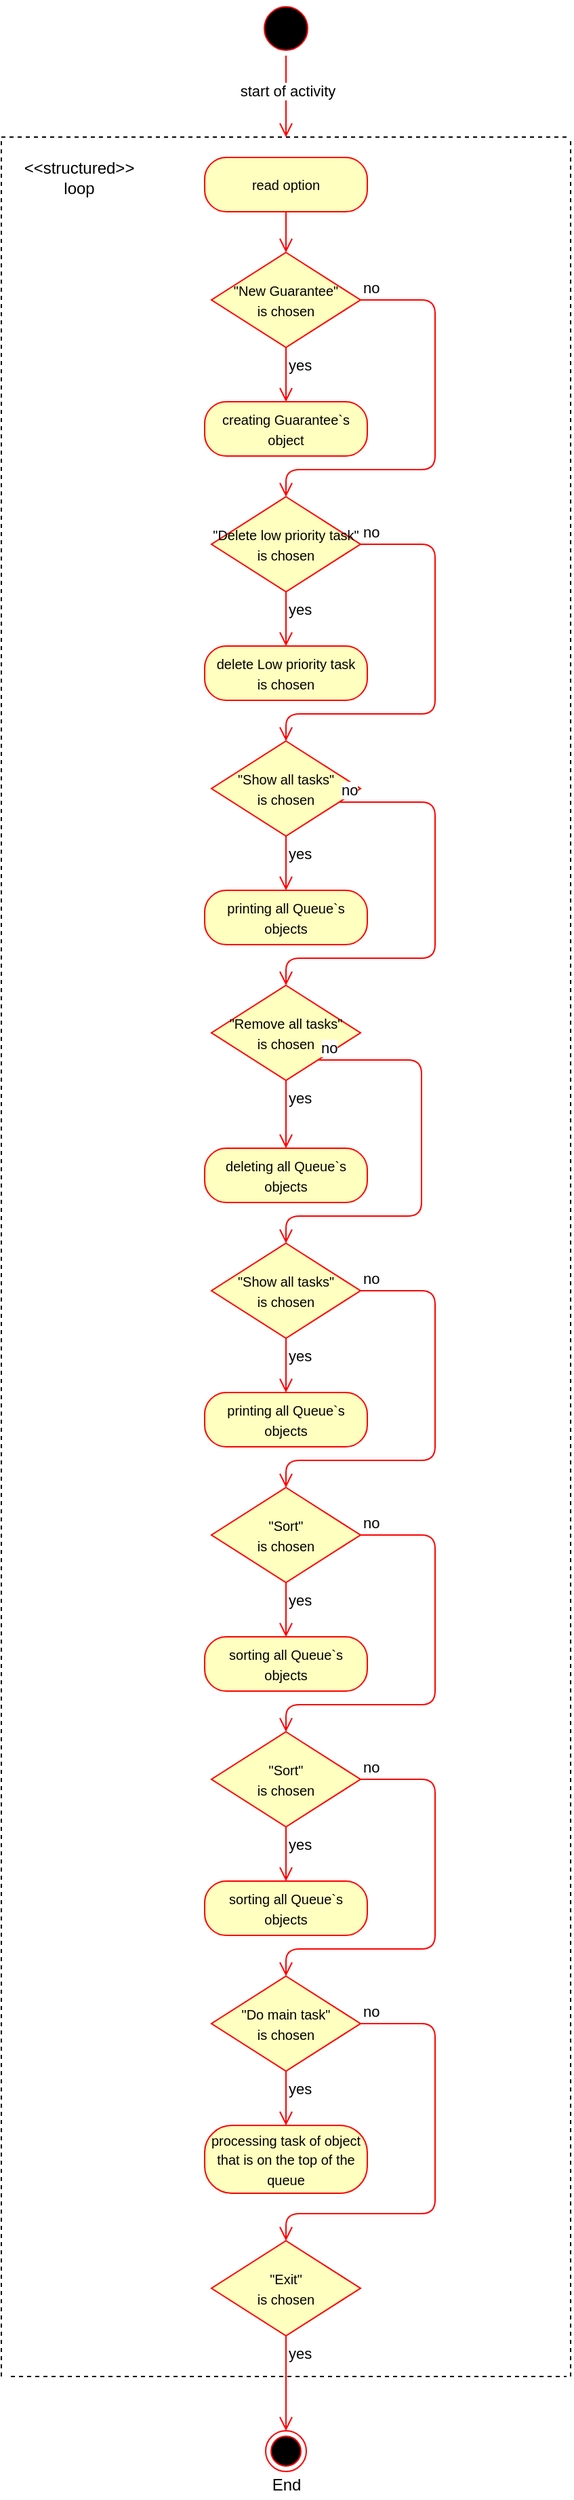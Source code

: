 <mxfile version="13.1.14"><diagram name="Page-1" id="e7e014a7-5840-1c2e-5031-d8a46d1fe8dd"><mxGraphModel dx="1038" dy="548" grid="1" gridSize="10" guides="1" tooltips="1" connect="1" arrows="1" fold="1" page="1" pageScale="1" pageWidth="1169" pageHeight="826" background="#ffffff" math="0" shadow="0"><root><mxCell id="0"/><mxCell id="1" parent="0"/><mxCell id="9oaeHKnsXSRS2Ybpjzr4-43" value="" style="ellipse;html=1;shape=startState;fillColor=#000000;strokeColor=#ff0000;" vertex="1" parent="1"><mxGeometry x="480" y="50" width="40" height="40" as="geometry"/></mxCell><mxCell id="9oaeHKnsXSRS2Ybpjzr4-44" value="" style="edgeStyle=orthogonalEdgeStyle;html=1;verticalAlign=bottom;endArrow=open;endSize=8;strokeColor=#ff0000;" edge="1" source="9oaeHKnsXSRS2Ybpjzr4-43" parent="1"><mxGeometry relative="1" as="geometry"><mxPoint x="500" y="150" as="targetPoint"/></mxGeometry></mxCell><mxCell id="9oaeHKnsXSRS2Ybpjzr4-46" value="start of activity" style="edgeLabel;html=1;align=center;verticalAlign=middle;resizable=0;points=[];" vertex="1" connectable="0" parent="9oaeHKnsXSRS2Ybpjzr4-44"><mxGeometry x="0.24" y="1" relative="1" as="geometry"><mxPoint x="-1" y="-10.86" as="offset"/></mxGeometry></mxCell><mxCell id="9oaeHKnsXSRS2Ybpjzr4-48" value="" style="endArrow=none;dashed=1;html=1;" edge="1" parent="1"><mxGeometry width="50" height="50" relative="1" as="geometry"><mxPoint x="290" y="150" as="sourcePoint"/><mxPoint x="710" y="150" as="targetPoint"/></mxGeometry></mxCell><mxCell id="9oaeHKnsXSRS2Ybpjzr4-49" value="&lt;font style=&quot;font-size: 10px&quot;&gt;read option&lt;/font&gt;" style="rounded=1;whiteSpace=wrap;html=1;arcSize=40;fontColor=#000000;fillColor=#ffffc0;strokeColor=#ff0000;" vertex="1" parent="1"><mxGeometry x="440" y="165" width="120" height="40" as="geometry"/></mxCell><mxCell id="9oaeHKnsXSRS2Ybpjzr4-50" value="" style="edgeStyle=orthogonalEdgeStyle;html=1;verticalAlign=bottom;endArrow=open;endSize=8;strokeColor=#ff0000;entryX=0.5;entryY=0;entryDx=0;entryDy=0;" edge="1" source="9oaeHKnsXSRS2Ybpjzr4-49" parent="1" target="9oaeHKnsXSRS2Ybpjzr4-51"><mxGeometry relative="1" as="geometry"><mxPoint x="500" y="235" as="targetPoint"/></mxGeometry></mxCell><mxCell id="9oaeHKnsXSRS2Ybpjzr4-51" value="&lt;font style=&quot;font-size: 10px&quot;&gt;&quot;New Guarantee&quot;&lt;br&gt;is chosen&lt;/font&gt;" style="rhombus;whiteSpace=wrap;html=1;fillColor=#ffffc0;strokeColor=#ff0000;" vertex="1" parent="1"><mxGeometry x="445" y="235" width="110" height="70" as="geometry"/></mxCell><mxCell id="9oaeHKnsXSRS2Ybpjzr4-52" value="no" style="edgeStyle=orthogonalEdgeStyle;html=1;align=left;verticalAlign=bottom;endArrow=open;endSize=8;strokeColor=#ff0000;entryX=0.5;entryY=0;entryDx=0;entryDy=0;" edge="1" source="9oaeHKnsXSRS2Ybpjzr4-51" parent="1" target="9oaeHKnsXSRS2Ybpjzr4-59"><mxGeometry x="-1" relative="1" as="geometry"><mxPoint x="610" y="425" as="targetPoint"/><Array as="points"><mxPoint x="610" y="270"/><mxPoint x="610" y="395"/><mxPoint x="500" y="395"/></Array></mxGeometry></mxCell><mxCell id="9oaeHKnsXSRS2Ybpjzr4-53" value="yes" style="edgeStyle=orthogonalEdgeStyle;html=1;align=left;verticalAlign=top;endArrow=open;endSize=8;strokeColor=#ff0000;entryX=0.5;entryY=0;entryDx=0;entryDy=0;" edge="1" source="9oaeHKnsXSRS2Ybpjzr4-51" parent="1" target="9oaeHKnsXSRS2Ybpjzr4-55"><mxGeometry x="-1" relative="1" as="geometry"><mxPoint x="500" y="345" as="targetPoint"/></mxGeometry></mxCell><mxCell id="9oaeHKnsXSRS2Ybpjzr4-55" value="&lt;font style=&quot;font-size: 10px&quot;&gt;creating Guarantee`s&lt;br&gt;object&lt;/font&gt;" style="rounded=1;whiteSpace=wrap;html=1;arcSize=40;fontColor=#000000;fillColor=#ffffc0;strokeColor=#ff0000;" vertex="1" parent="1"><mxGeometry x="440" y="345" width="120" height="40" as="geometry"/></mxCell><mxCell id="9oaeHKnsXSRS2Ybpjzr4-57" value="&lt;font style=&quot;font-size: 10px&quot;&gt;delete Low priority task&lt;br&gt;is chosen&lt;/font&gt;" style="rounded=1;whiteSpace=wrap;html=1;arcSize=40;fontColor=#000000;fillColor=#ffffc0;strokeColor=#ff0000;" vertex="1" parent="1"><mxGeometry x="440" y="525" width="120" height="40" as="geometry"/></mxCell><mxCell id="9oaeHKnsXSRS2Ybpjzr4-59" value="&lt;span style=&quot;font-size: 10px&quot;&gt;&quot;Delete low priority task&quot;&lt;/span&gt;&lt;br style=&quot;font-size: 10px&quot;&gt;&lt;span style=&quot;font-size: 10px&quot;&gt;is chosen&lt;/span&gt;" style="rhombus;whiteSpace=wrap;html=1;fillColor=#ffffc0;strokeColor=#ff0000;" vertex="1" parent="1"><mxGeometry x="445" y="415" width="110" height="70" as="geometry"/></mxCell><mxCell id="9oaeHKnsXSRS2Ybpjzr4-60" value="no" style="edgeStyle=orthogonalEdgeStyle;html=1;align=left;verticalAlign=bottom;endArrow=open;endSize=8;strokeColor=#ff0000;entryX=0.5;entryY=0;entryDx=0;entryDy=0;" edge="1" source="9oaeHKnsXSRS2Ybpjzr4-59" parent="1" target="9oaeHKnsXSRS2Ybpjzr4-64"><mxGeometry x="-1" relative="1" as="geometry"><mxPoint x="610" y="677.0" as="targetPoint"/><Array as="points"><mxPoint x="610" y="450"/><mxPoint x="610" y="575"/><mxPoint x="500" y="575"/></Array></mxGeometry></mxCell><mxCell id="9oaeHKnsXSRS2Ybpjzr4-61" value="yes" style="edgeStyle=orthogonalEdgeStyle;html=1;align=left;verticalAlign=top;endArrow=open;endSize=8;strokeColor=#ff0000;entryX=0.5;entryY=0;entryDx=0;entryDy=0;" edge="1" source="9oaeHKnsXSRS2Ybpjzr4-59" parent="1" target="9oaeHKnsXSRS2Ybpjzr4-57"><mxGeometry x="-1" relative="1" as="geometry"><mxPoint x="500" y="555" as="targetPoint"/></mxGeometry></mxCell><mxCell id="9oaeHKnsXSRS2Ybpjzr4-62" value="&lt;span style=&quot;font-size: 10px&quot;&gt;printing all Queue`s&lt;/span&gt;&lt;br style=&quot;font-size: 10px&quot;&gt;&lt;span style=&quot;font-size: 10px&quot;&gt;objects&lt;/span&gt;" style="rounded=1;whiteSpace=wrap;html=1;arcSize=40;fontColor=#000000;fillColor=#ffffc0;strokeColor=#ff0000;" vertex="1" parent="1"><mxGeometry x="440" y="705" width="120" height="40" as="geometry"/></mxCell><mxCell id="9oaeHKnsXSRS2Ybpjzr4-64" value="&lt;span style=&quot;font-size: 10px&quot;&gt;&quot;Show all tasks&quot;&lt;br&gt;&lt;/span&gt;&lt;font style=&quot;font-size: 10px&quot;&gt;is chosen&lt;/font&gt;" style="rhombus;whiteSpace=wrap;html=1;fillColor=#ffffc0;strokeColor=#ff0000;" vertex="1" parent="1"><mxGeometry x="445" y="595" width="110" height="70" as="geometry"/></mxCell><mxCell id="9oaeHKnsXSRS2Ybpjzr4-65" value="no" style="edgeStyle=orthogonalEdgeStyle;html=1;align=left;verticalAlign=bottom;endArrow=open;endSize=8;strokeColor=#ff0000;" edge="1" source="9oaeHKnsXSRS2Ybpjzr4-64" parent="1" target="9oaeHKnsXSRS2Ybpjzr4-69"><mxGeometry x="-1" relative="1" as="geometry"><mxPoint x="610" y="887.0" as="targetPoint"/><Array as="points"><mxPoint x="610" y="640"/><mxPoint x="610" y="755"/><mxPoint x="500" y="755"/></Array></mxGeometry></mxCell><mxCell id="9oaeHKnsXSRS2Ybpjzr4-66" value="yes" style="edgeStyle=orthogonalEdgeStyle;html=1;align=left;verticalAlign=top;endArrow=open;endSize=8;strokeColor=#ff0000;entryX=0.5;entryY=0;entryDx=0;entryDy=0;" edge="1" source="9oaeHKnsXSRS2Ybpjzr4-64" target="9oaeHKnsXSRS2Ybpjzr4-62" parent="1"><mxGeometry x="-1" relative="1" as="geometry"><mxPoint x="500" y="765" as="targetPoint"/></mxGeometry></mxCell><mxCell id="9oaeHKnsXSRS2Ybpjzr4-67" value="&lt;font style=&quot;font-size: 10px&quot;&gt;deleting all Queue`s&lt;br&gt;objects&lt;/font&gt;" style="rounded=1;whiteSpace=wrap;html=1;arcSize=40;fontColor=#000000;fillColor=#ffffc0;strokeColor=#ff0000;" vertex="1" parent="1"><mxGeometry x="440" y="895" width="120" height="40" as="geometry"/></mxCell><mxCell id="9oaeHKnsXSRS2Ybpjzr4-69" value="&lt;span style=&quot;font-size: 10px&quot;&gt;&quot;Remove all tasks&quot;&lt;br&gt;&lt;/span&gt;&lt;font style=&quot;font-size: 10px&quot;&gt;is chosen&lt;/font&gt;" style="rhombus;whiteSpace=wrap;html=1;fillColor=#ffffc0;strokeColor=#ff0000;" vertex="1" parent="1"><mxGeometry x="445" y="775" width="110" height="70" as="geometry"/></mxCell><mxCell id="9oaeHKnsXSRS2Ybpjzr4-70" value="no" style="edgeStyle=orthogonalEdgeStyle;html=1;align=left;verticalAlign=bottom;endArrow=open;endSize=8;strokeColor=#ff0000;entryX=0.5;entryY=0;entryDx=0;entryDy=0;" edge="1" source="9oaeHKnsXSRS2Ybpjzr4-69" parent="1" target="9oaeHKnsXSRS2Ybpjzr4-73"><mxGeometry x="-1" relative="1" as="geometry"><mxPoint x="640" y="1095" as="targetPoint"/><Array as="points"><mxPoint x="600" y="830"/><mxPoint x="600" y="945"/><mxPoint x="500" y="945"/></Array></mxGeometry></mxCell><mxCell id="9oaeHKnsXSRS2Ybpjzr4-71" value="yes" style="edgeStyle=orthogonalEdgeStyle;html=1;align=left;verticalAlign=top;endArrow=open;endSize=8;strokeColor=#ff0000;entryX=0.5;entryY=0;entryDx=0;entryDy=0;" edge="1" source="9oaeHKnsXSRS2Ybpjzr4-69" target="9oaeHKnsXSRS2Ybpjzr4-67" parent="1"><mxGeometry x="-1" relative="1" as="geometry"><mxPoint x="500" y="995" as="targetPoint"/></mxGeometry></mxCell><mxCell id="9oaeHKnsXSRS2Ybpjzr4-72" value="&lt;span style=&quot;font-size: 10px&quot;&gt;printing all Queue`s&lt;/span&gt;&lt;br style=&quot;font-size: 10px&quot;&gt;&lt;span style=&quot;font-size: 10px&quot;&gt;objects&lt;/span&gt;" style="rounded=1;whiteSpace=wrap;html=1;arcSize=40;fontColor=#000000;fillColor=#ffffc0;strokeColor=#ff0000;" vertex="1" parent="1"><mxGeometry x="440" y="1075" width="120" height="40" as="geometry"/></mxCell><mxCell id="9oaeHKnsXSRS2Ybpjzr4-73" value="&lt;span style=&quot;font-size: 10px&quot;&gt;&quot;Show all tasks&quot;&lt;br&gt;&lt;/span&gt;&lt;font style=&quot;font-size: 10px&quot;&gt;is chosen&lt;/font&gt;" style="rhombus;whiteSpace=wrap;html=1;fillColor=#ffffc0;strokeColor=#ff0000;" vertex="1" parent="1"><mxGeometry x="445" y="965" width="110" height="70" as="geometry"/></mxCell><mxCell id="9oaeHKnsXSRS2Ybpjzr4-74" value="no" style="edgeStyle=orthogonalEdgeStyle;html=1;align=left;verticalAlign=bottom;endArrow=open;endSize=8;strokeColor=#ff0000;entryX=0.5;entryY=0;entryDx=0;entryDy=0;" edge="1" source="9oaeHKnsXSRS2Ybpjzr4-73" parent="1" target="9oaeHKnsXSRS2Ybpjzr4-77"><mxGeometry x="-1" relative="1" as="geometry"><mxPoint x="500" y="1305" as="targetPoint"/><Array as="points"><mxPoint x="610" y="1000"/><mxPoint x="610" y="1125"/><mxPoint x="500" y="1125"/></Array></mxGeometry></mxCell><mxCell id="9oaeHKnsXSRS2Ybpjzr4-75" value="yes" style="edgeStyle=orthogonalEdgeStyle;html=1;align=left;verticalAlign=top;endArrow=open;endSize=8;strokeColor=#ff0000;entryX=0.5;entryY=0;entryDx=0;entryDy=0;" edge="1" source="9oaeHKnsXSRS2Ybpjzr4-73" target="9oaeHKnsXSRS2Ybpjzr4-72" parent="1"><mxGeometry x="-1" relative="1" as="geometry"><mxPoint x="500" y="1195" as="targetPoint"/></mxGeometry></mxCell><mxCell id="9oaeHKnsXSRS2Ybpjzr4-76" value="&lt;span style=&quot;font-size: 10px&quot;&gt;sorting all Queue`s&lt;/span&gt;&lt;br style=&quot;font-size: 10px&quot;&gt;&lt;span style=&quot;font-size: 10px&quot;&gt;objects&lt;/span&gt;" style="rounded=1;whiteSpace=wrap;html=1;arcSize=40;fontColor=#000000;fillColor=#ffffc0;strokeColor=#ff0000;" vertex="1" parent="1"><mxGeometry x="440" y="1255" width="120" height="40" as="geometry"/></mxCell><mxCell id="9oaeHKnsXSRS2Ybpjzr4-77" value="&lt;span style=&quot;font-size: 10px&quot;&gt;&quot;Sort&quot;&lt;br&gt;&lt;/span&gt;&lt;font style=&quot;font-size: 10px&quot;&gt;is chosen&lt;/font&gt;" style="rhombus;whiteSpace=wrap;html=1;fillColor=#ffffc0;strokeColor=#ff0000;" vertex="1" parent="1"><mxGeometry x="445" y="1145" width="110" height="70" as="geometry"/></mxCell><mxCell id="9oaeHKnsXSRS2Ybpjzr4-78" value="no" style="edgeStyle=orthogonalEdgeStyle;html=1;align=left;verticalAlign=bottom;endArrow=open;endSize=8;strokeColor=#ff0000;entryX=0.5;entryY=0;entryDx=0;entryDy=0;" edge="1" source="9oaeHKnsXSRS2Ybpjzr4-77" parent="1" target="9oaeHKnsXSRS2Ybpjzr4-81"><mxGeometry x="-1" relative="1" as="geometry"><mxPoint x="500" y="1535" as="targetPoint"/><Array as="points"><mxPoint x="610" y="1180"/><mxPoint x="610" y="1305"/><mxPoint x="500" y="1305"/></Array></mxGeometry></mxCell><mxCell id="9oaeHKnsXSRS2Ybpjzr4-79" value="yes" style="edgeStyle=orthogonalEdgeStyle;html=1;align=left;verticalAlign=top;endArrow=open;endSize=8;strokeColor=#ff0000;entryX=0.5;entryY=0;entryDx=0;entryDy=0;" edge="1" source="9oaeHKnsXSRS2Ybpjzr4-77" target="9oaeHKnsXSRS2Ybpjzr4-76" parent="1"><mxGeometry x="-1" relative="1" as="geometry"><mxPoint x="500" y="1425" as="targetPoint"/></mxGeometry></mxCell><mxCell id="9oaeHKnsXSRS2Ybpjzr4-80" value="&lt;span style=&quot;font-size: 10px&quot;&gt;sorting all Queue`s&lt;/span&gt;&lt;br style=&quot;font-size: 10px&quot;&gt;&lt;span style=&quot;font-size: 10px&quot;&gt;objects&lt;/span&gt;" style="rounded=1;whiteSpace=wrap;html=1;arcSize=40;fontColor=#000000;fillColor=#ffffc0;strokeColor=#ff0000;" vertex="1" parent="1"><mxGeometry x="440" y="1435" width="120" height="40" as="geometry"/></mxCell><mxCell id="9oaeHKnsXSRS2Ybpjzr4-81" value="&lt;span style=&quot;font-size: 10px&quot;&gt;&quot;Sort&quot;&lt;br&gt;&lt;/span&gt;&lt;font style=&quot;font-size: 10px&quot;&gt;is chosen&lt;/font&gt;" style="rhombus;whiteSpace=wrap;html=1;fillColor=#ffffc0;strokeColor=#ff0000;" vertex="1" parent="1"><mxGeometry x="445" y="1325" width="110" height="70" as="geometry"/></mxCell><mxCell id="9oaeHKnsXSRS2Ybpjzr4-82" value="no" style="edgeStyle=orthogonalEdgeStyle;html=1;align=left;verticalAlign=bottom;endArrow=open;endSize=8;strokeColor=#ff0000;entryX=0.5;entryY=0;entryDx=0;entryDy=0;" edge="1" source="9oaeHKnsXSRS2Ybpjzr4-81" parent="1" target="9oaeHKnsXSRS2Ybpjzr4-86"><mxGeometry x="-1" relative="1" as="geometry"><mxPoint x="500" y="1765" as="targetPoint"/><Array as="points"><mxPoint x="610" y="1360"/><mxPoint x="610" y="1485"/><mxPoint x="500" y="1485"/></Array></mxGeometry></mxCell><mxCell id="9oaeHKnsXSRS2Ybpjzr4-83" value="yes" style="edgeStyle=orthogonalEdgeStyle;html=1;align=left;verticalAlign=top;endArrow=open;endSize=8;strokeColor=#ff0000;entryX=0.5;entryY=0;entryDx=0;entryDy=0;" edge="1" source="9oaeHKnsXSRS2Ybpjzr4-81" target="9oaeHKnsXSRS2Ybpjzr4-80" parent="1"><mxGeometry x="-1" relative="1" as="geometry"><mxPoint x="500" y="1655" as="targetPoint"/></mxGeometry></mxCell><mxCell id="9oaeHKnsXSRS2Ybpjzr4-85" value="&lt;span style=&quot;font-size: 10px&quot;&gt;processing task of object&lt;br&gt;that is on the top of the queue&lt;br&gt;&lt;/span&gt;" style="rounded=1;whiteSpace=wrap;html=1;arcSize=40;fontColor=#000000;fillColor=#ffffc0;strokeColor=#ff0000;" vertex="1" parent="1"><mxGeometry x="440" y="1615" width="120" height="50" as="geometry"/></mxCell><mxCell id="9oaeHKnsXSRS2Ybpjzr4-86" value="&lt;span style=&quot;font-size: 10px&quot;&gt;&quot;Do main task&quot;&lt;br&gt;&lt;/span&gt;&lt;font style=&quot;font-size: 10px&quot;&gt;is chosen&lt;/font&gt;" style="rhombus;whiteSpace=wrap;html=1;fillColor=#ffffc0;strokeColor=#ff0000;" vertex="1" parent="1"><mxGeometry x="445" y="1505" width="110" height="70" as="geometry"/></mxCell><mxCell id="9oaeHKnsXSRS2Ybpjzr4-87" value="no" style="edgeStyle=orthogonalEdgeStyle;html=1;align=left;verticalAlign=bottom;endArrow=open;endSize=8;strokeColor=#ff0000;" edge="1" source="9oaeHKnsXSRS2Ybpjzr4-86" parent="1"><mxGeometry x="-1" relative="1" as="geometry"><mxPoint x="500" y="1700" as="targetPoint"/><Array as="points"><mxPoint x="610" y="1540"/><mxPoint x="610" y="1680"/><mxPoint x="500" y="1680"/></Array></mxGeometry></mxCell><mxCell id="9oaeHKnsXSRS2Ybpjzr4-88" value="yes" style="edgeStyle=orthogonalEdgeStyle;html=1;align=left;verticalAlign=top;endArrow=open;endSize=8;strokeColor=#ff0000;entryX=0.5;entryY=0;entryDx=0;entryDy=0;" edge="1" source="9oaeHKnsXSRS2Ybpjzr4-86" target="9oaeHKnsXSRS2Ybpjzr4-85" parent="1"><mxGeometry x="-1" relative="1" as="geometry"><mxPoint x="500" y="1885" as="targetPoint"/></mxGeometry></mxCell><mxCell id="9oaeHKnsXSRS2Ybpjzr4-89" value="&amp;lt;&amp;lt;structured&amp;gt;&amp;gt;&lt;br&gt;loop" style="text;html=1;align=center;verticalAlign=middle;resizable=0;points=[];autosize=1;" vertex="1" parent="1"><mxGeometry x="297" y="165" width="100" height="30" as="geometry"/></mxCell><mxCell id="9oaeHKnsXSRS2Ybpjzr4-90" value="" style="endArrow=none;dashed=1;html=1;" edge="1" parent="1"><mxGeometry width="50" height="50" relative="1" as="geometry"><mxPoint x="290" y="1800" as="sourcePoint"/><mxPoint x="290" y="150" as="targetPoint"/></mxGeometry></mxCell><mxCell id="9oaeHKnsXSRS2Ybpjzr4-91" value="" style="endArrow=none;dashed=1;html=1;" edge="1" parent="1"><mxGeometry width="50" height="50" relative="1" as="geometry"><mxPoint x="710" y="1800" as="sourcePoint"/><mxPoint x="710" y="150" as="targetPoint"/></mxGeometry></mxCell><mxCell id="9oaeHKnsXSRS2Ybpjzr4-92" value="" style="endArrow=none;dashed=1;html=1;" edge="1" parent="1"><mxGeometry width="50" height="50" relative="1" as="geometry"><mxPoint x="297" y="1800" as="sourcePoint"/><mxPoint x="707" y="1800" as="targetPoint"/></mxGeometry></mxCell><mxCell id="9oaeHKnsXSRS2Ybpjzr4-94" value="&lt;span style=&quot;font-size: 10px&quot;&gt;&quot;Exit&quot;&lt;br&gt;&lt;/span&gt;&lt;font style=&quot;font-size: 10px&quot;&gt;is chosen&lt;/font&gt;" style="rhombus;whiteSpace=wrap;html=1;fillColor=#ffffc0;strokeColor=#ff0000;" vertex="1" parent="1"><mxGeometry x="445" y="1700" width="110" height="70" as="geometry"/></mxCell><mxCell id="9oaeHKnsXSRS2Ybpjzr4-96" value="yes" style="edgeStyle=orthogonalEdgeStyle;html=1;align=left;verticalAlign=top;endArrow=open;endSize=8;strokeColor=#ff0000;entryX=0.5;entryY=0;entryDx=0;entryDy=0;" edge="1" source="9oaeHKnsXSRS2Ybpjzr4-94" target="9oaeHKnsXSRS2Ybpjzr4-97" parent="1"><mxGeometry x="-1" relative="1" as="geometry"><mxPoint x="500" y="1830" as="targetPoint"/></mxGeometry></mxCell><mxCell id="9oaeHKnsXSRS2Ybpjzr4-97" value="" style="ellipse;html=1;shape=endState;fillColor=#000000;strokeColor=#ff0000;" vertex="1" parent="1"><mxGeometry x="485" y="1840" width="30" height="30" as="geometry"/></mxCell><mxCell id="9oaeHKnsXSRS2Ybpjzr4-98" value="End" style="text;html=1;align=center;verticalAlign=middle;resizable=0;points=[];autosize=1;" vertex="1" parent="1"><mxGeometry x="480" y="1870" width="40" height="20" as="geometry"/></mxCell></root></mxGraphModel></diagram></mxfile>